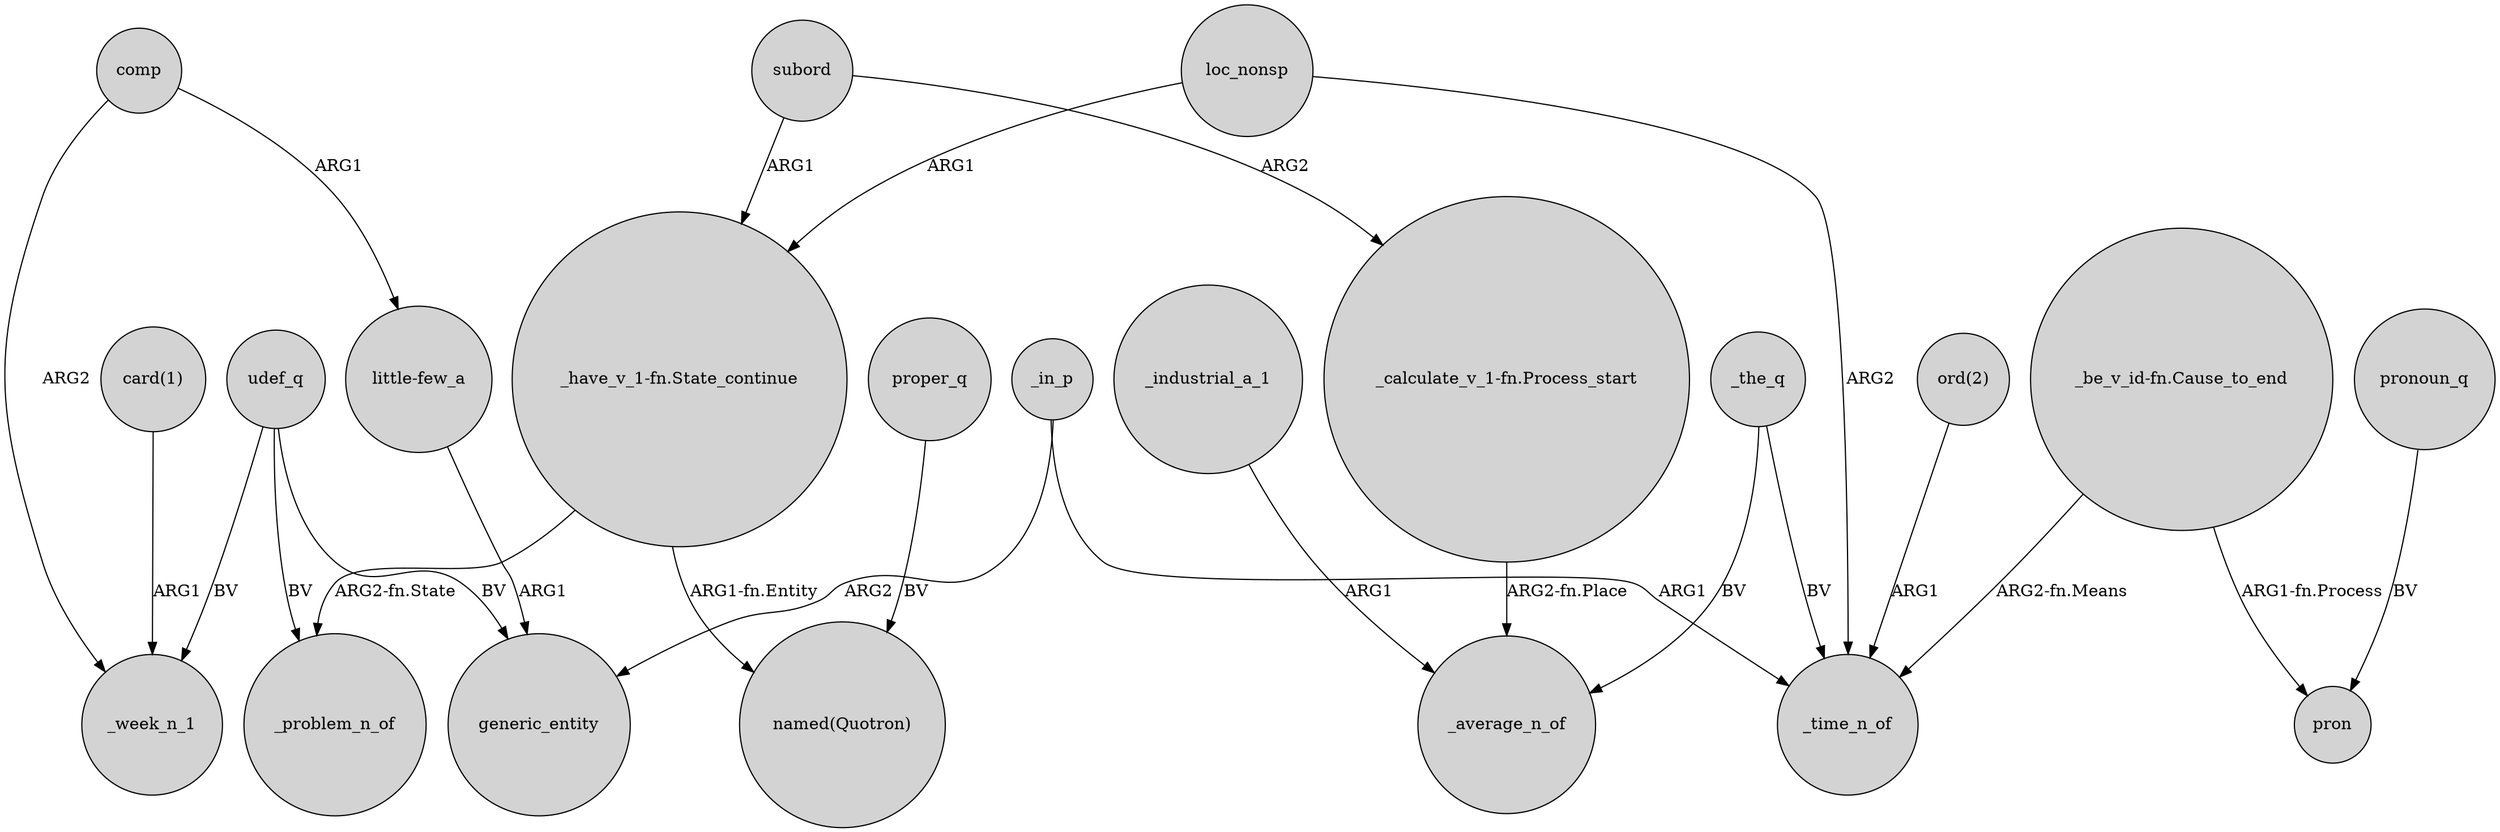 digraph {
	node [shape=circle style=filled]
	"card(1)" -> _week_n_1 [label=ARG1]
	"ord(2)" -> _time_n_of [label=ARG1]
	"_be_v_id-fn.Cause_to_end" -> _time_n_of [label="ARG2-fn.Means"]
	udef_q -> _problem_n_of [label=BV]
	_the_q -> _average_n_of [label=BV]
	comp -> _week_n_1 [label=ARG2]
	"_calculate_v_1-fn.Process_start" -> _average_n_of [label="ARG2-fn.Place"]
	"little-few_a" -> generic_entity [label=ARG1]
	udef_q -> generic_entity [label=BV]
	"_have_v_1-fn.State_continue" -> "named(Quotron)" [label="ARG1-fn.Entity"]
	pronoun_q -> pron [label=BV]
	udef_q -> _week_n_1 [label=BV]
	"_be_v_id-fn.Cause_to_end" -> pron [label="ARG1-fn.Process"]
	_in_p -> generic_entity [label=ARG2]
	_the_q -> _time_n_of [label=BV]
	proper_q -> "named(Quotron)" [label=BV]
	subord -> "_calculate_v_1-fn.Process_start" [label=ARG2]
	_in_p -> _time_n_of [label=ARG1]
	loc_nonsp -> "_have_v_1-fn.State_continue" [label=ARG1]
	"_have_v_1-fn.State_continue" -> _problem_n_of [label="ARG2-fn.State"]
	comp -> "little-few_a" [label=ARG1]
	loc_nonsp -> _time_n_of [label=ARG2]
	subord -> "_have_v_1-fn.State_continue" [label=ARG1]
	_industrial_a_1 -> _average_n_of [label=ARG1]
}
